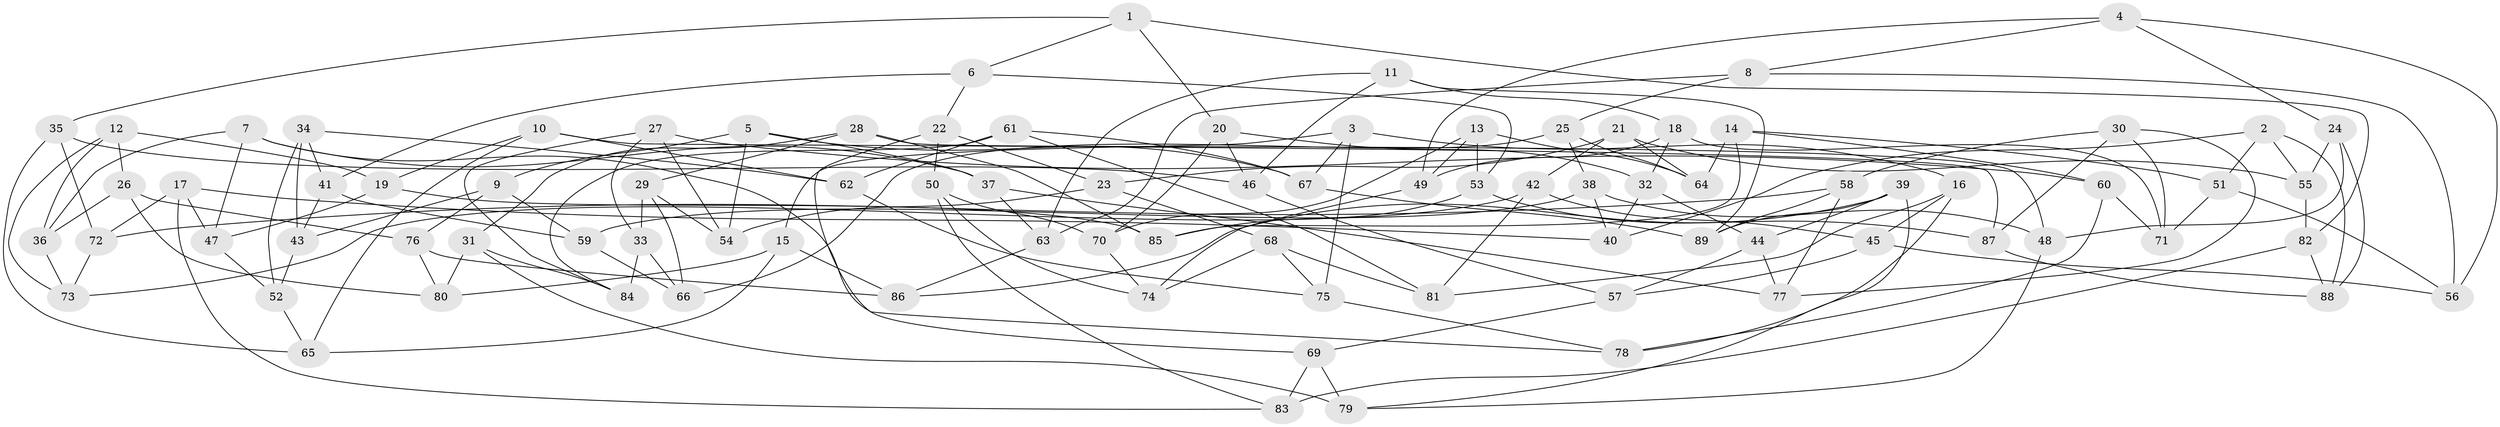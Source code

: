 // coarse degree distribution, {5: 0.09090909090909091, 3: 0.22727272727272727, 2: 0.045454545454545456, 4: 0.5, 6: 0.045454545454545456, 13: 0.022727272727272728, 8: 0.022727272727272728, 10: 0.022727272727272728, 11: 0.022727272727272728}
// Generated by graph-tools (version 1.1) at 2025/04/03/04/25 22:04:15]
// undirected, 89 vertices, 178 edges
graph export_dot {
graph [start="1"]
  node [color=gray90,style=filled];
  1;
  2;
  3;
  4;
  5;
  6;
  7;
  8;
  9;
  10;
  11;
  12;
  13;
  14;
  15;
  16;
  17;
  18;
  19;
  20;
  21;
  22;
  23;
  24;
  25;
  26;
  27;
  28;
  29;
  30;
  31;
  32;
  33;
  34;
  35;
  36;
  37;
  38;
  39;
  40;
  41;
  42;
  43;
  44;
  45;
  46;
  47;
  48;
  49;
  50;
  51;
  52;
  53;
  54;
  55;
  56;
  57;
  58;
  59;
  60;
  61;
  62;
  63;
  64;
  65;
  66;
  67;
  68;
  69;
  70;
  71;
  72;
  73;
  74;
  75;
  76;
  77;
  78;
  79;
  80;
  81;
  82;
  83;
  84;
  85;
  86;
  87;
  88;
  89;
  1 -- 20;
  1 -- 6;
  1 -- 35;
  1 -- 82;
  2 -- 88;
  2 -- 55;
  2 -- 40;
  2 -- 51;
  3 -- 16;
  3 -- 75;
  3 -- 15;
  3 -- 67;
  4 -- 49;
  4 -- 8;
  4 -- 56;
  4 -- 24;
  5 -- 9;
  5 -- 37;
  5 -- 67;
  5 -- 54;
  6 -- 41;
  6 -- 22;
  6 -- 53;
  7 -- 36;
  7 -- 37;
  7 -- 78;
  7 -- 47;
  8 -- 56;
  8 -- 63;
  8 -- 25;
  9 -- 59;
  9 -- 76;
  9 -- 43;
  10 -- 19;
  10 -- 62;
  10 -- 87;
  10 -- 65;
  11 -- 46;
  11 -- 63;
  11 -- 18;
  11 -- 89;
  12 -- 36;
  12 -- 19;
  12 -- 26;
  12 -- 73;
  13 -- 70;
  13 -- 49;
  13 -- 64;
  13 -- 53;
  14 -- 64;
  14 -- 51;
  14 -- 60;
  14 -- 85;
  15 -- 65;
  15 -- 86;
  15 -- 80;
  16 -- 81;
  16 -- 78;
  16 -- 45;
  17 -- 47;
  17 -- 83;
  17 -- 40;
  17 -- 72;
  18 -- 49;
  18 -- 32;
  18 -- 71;
  19 -- 85;
  19 -- 47;
  20 -- 46;
  20 -- 70;
  20 -- 32;
  21 -- 23;
  21 -- 55;
  21 -- 64;
  21 -- 42;
  22 -- 50;
  22 -- 69;
  22 -- 23;
  23 -- 68;
  23 -- 54;
  24 -- 88;
  24 -- 48;
  24 -- 55;
  25 -- 64;
  25 -- 66;
  25 -- 38;
  26 -- 36;
  26 -- 80;
  26 -- 76;
  27 -- 54;
  27 -- 33;
  27 -- 60;
  27 -- 84;
  28 -- 31;
  28 -- 85;
  28 -- 48;
  28 -- 29;
  29 -- 66;
  29 -- 33;
  29 -- 54;
  30 -- 77;
  30 -- 71;
  30 -- 87;
  30 -- 58;
  31 -- 80;
  31 -- 79;
  31 -- 84;
  32 -- 44;
  32 -- 40;
  33 -- 66;
  33 -- 84;
  34 -- 41;
  34 -- 52;
  34 -- 43;
  34 -- 62;
  35 -- 72;
  35 -- 46;
  35 -- 65;
  36 -- 73;
  37 -- 63;
  37 -- 77;
  38 -- 48;
  38 -- 59;
  38 -- 40;
  39 -- 86;
  39 -- 79;
  39 -- 89;
  39 -- 44;
  41 -- 59;
  41 -- 43;
  42 -- 81;
  42 -- 45;
  42 -- 73;
  43 -- 52;
  44 -- 57;
  44 -- 77;
  45 -- 57;
  45 -- 56;
  46 -- 57;
  47 -- 52;
  48 -- 79;
  49 -- 74;
  50 -- 70;
  50 -- 83;
  50 -- 74;
  51 -- 71;
  51 -- 56;
  52 -- 65;
  53 -- 87;
  53 -- 85;
  55 -- 82;
  57 -- 69;
  58 -- 77;
  58 -- 89;
  58 -- 72;
  59 -- 66;
  60 -- 71;
  60 -- 78;
  61 -- 84;
  61 -- 62;
  61 -- 67;
  61 -- 81;
  62 -- 75;
  63 -- 86;
  67 -- 89;
  68 -- 74;
  68 -- 75;
  68 -- 81;
  69 -- 79;
  69 -- 83;
  70 -- 74;
  72 -- 73;
  75 -- 78;
  76 -- 86;
  76 -- 80;
  82 -- 83;
  82 -- 88;
  87 -- 88;
}
